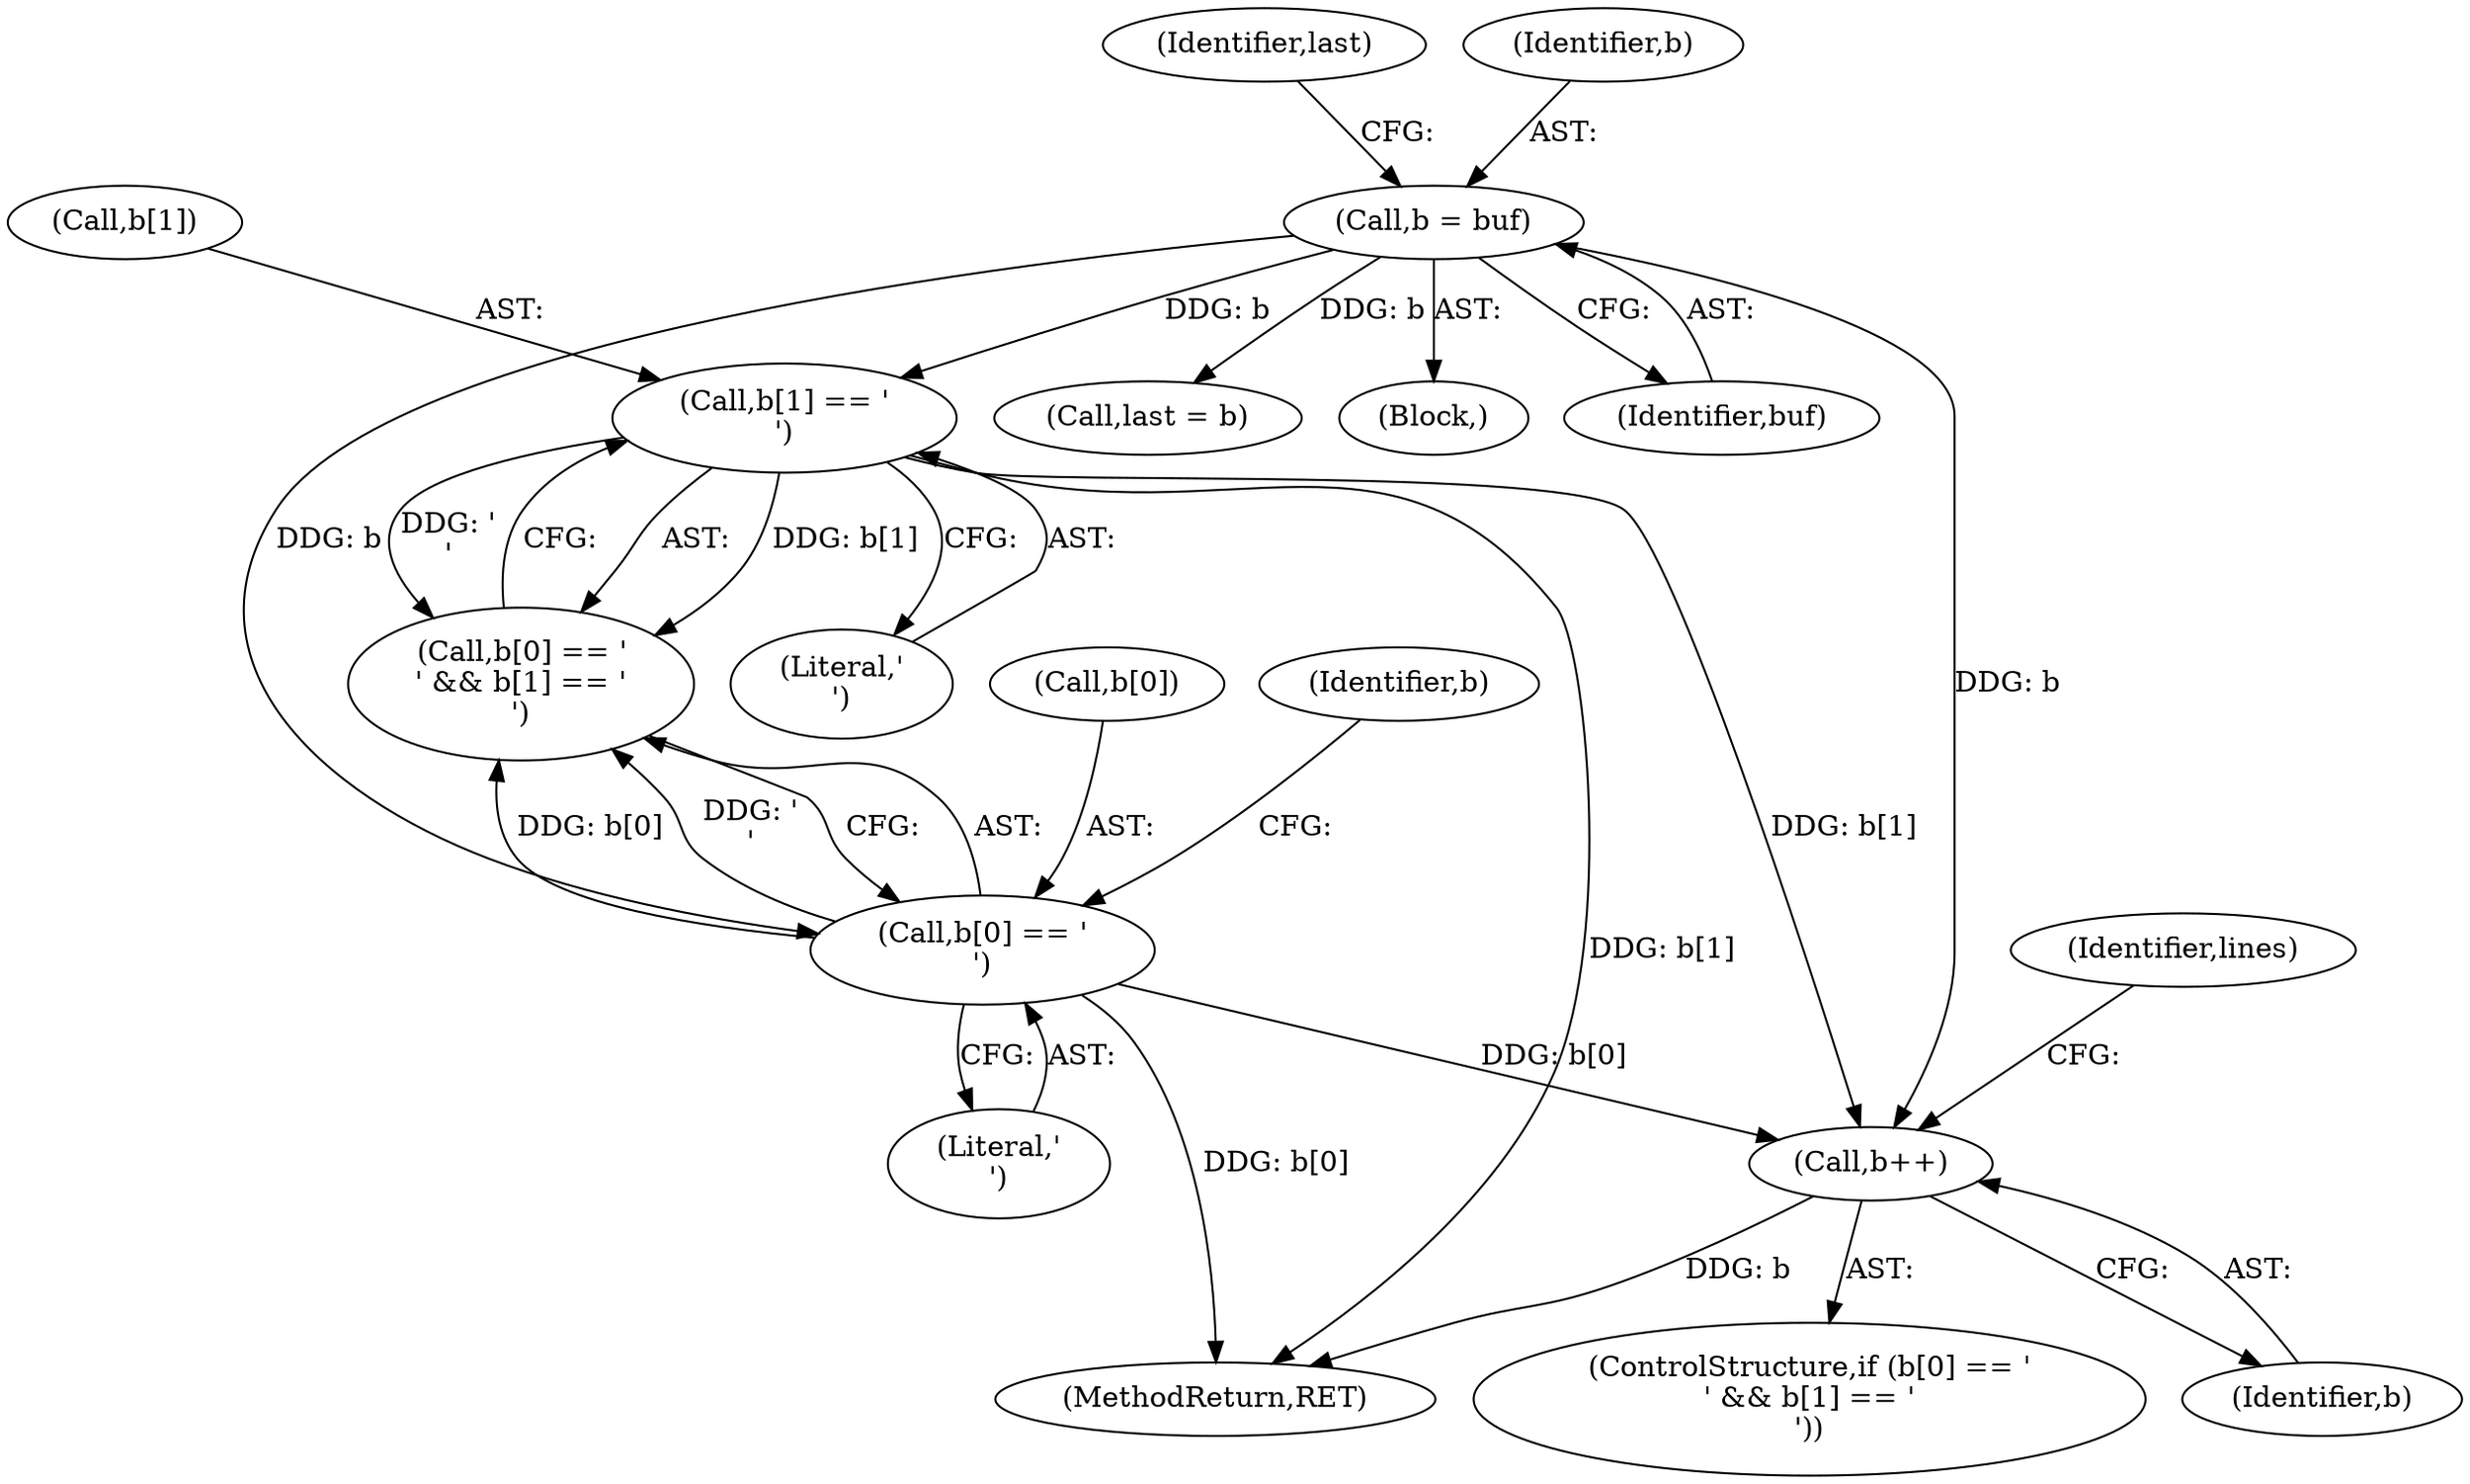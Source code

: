 digraph "0_file_4a284c89d6ef11aca34da65da7d673050a5ea320_3@pointer" {
"1000204" [label="(Call,b++)"];
"1000199" [label="(Call,b[1] == '\n')"];
"1000185" [label="(Call,b = buf)"];
"1000194" [label="(Call,b[0] == '\r')"];
"1000199" [label="(Call,b[1] == '\n')"];
"1000205" [label="(Identifier,b)"];
"1000193" [label="(Call,b[0] == '\r' && b[1] == '\n')"];
"1000203" [label="(Literal,'\n')"];
"1000190" [label="(Identifier,last)"];
"1000200" [label="(Call,b[1])"];
"1000195" [label="(Call,b[0])"];
"1000204" [label="(Call,b++)"];
"1000201" [label="(Identifier,b)"];
"1000413" [label="(MethodReturn,RET)"];
"1000185" [label="(Call,b = buf)"];
"1000189" [label="(Call,last = b)"];
"1000181" [label="(Block,)"];
"1000187" [label="(Identifier,buf)"];
"1000186" [label="(Identifier,b)"];
"1000194" [label="(Call,b[0] == '\r')"];
"1000192" [label="(ControlStructure,if (b[0] == '\r' && b[1] == '\n'))"];
"1000207" [label="(Identifier,lines)"];
"1000198" [label="(Literal,'\r')"];
"1000204" -> "1000192"  [label="AST: "];
"1000204" -> "1000205"  [label="CFG: "];
"1000205" -> "1000204"  [label="AST: "];
"1000207" -> "1000204"  [label="CFG: "];
"1000204" -> "1000413"  [label="DDG: b"];
"1000199" -> "1000204"  [label="DDG: b[1]"];
"1000194" -> "1000204"  [label="DDG: b[0]"];
"1000185" -> "1000204"  [label="DDG: b"];
"1000199" -> "1000193"  [label="AST: "];
"1000199" -> "1000203"  [label="CFG: "];
"1000200" -> "1000199"  [label="AST: "];
"1000203" -> "1000199"  [label="AST: "];
"1000193" -> "1000199"  [label="CFG: "];
"1000199" -> "1000413"  [label="DDG: b[1]"];
"1000199" -> "1000193"  [label="DDG: b[1]"];
"1000199" -> "1000193"  [label="DDG: '\n'"];
"1000185" -> "1000199"  [label="DDG: b"];
"1000185" -> "1000181"  [label="AST: "];
"1000185" -> "1000187"  [label="CFG: "];
"1000186" -> "1000185"  [label="AST: "];
"1000187" -> "1000185"  [label="AST: "];
"1000190" -> "1000185"  [label="CFG: "];
"1000185" -> "1000189"  [label="DDG: b"];
"1000185" -> "1000194"  [label="DDG: b"];
"1000194" -> "1000193"  [label="AST: "];
"1000194" -> "1000198"  [label="CFG: "];
"1000195" -> "1000194"  [label="AST: "];
"1000198" -> "1000194"  [label="AST: "];
"1000201" -> "1000194"  [label="CFG: "];
"1000193" -> "1000194"  [label="CFG: "];
"1000194" -> "1000413"  [label="DDG: b[0]"];
"1000194" -> "1000193"  [label="DDG: b[0]"];
"1000194" -> "1000193"  [label="DDG: '\r'"];
}
